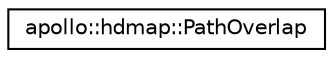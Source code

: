 digraph "Graphical Class Hierarchy"
{
  edge [fontname="Helvetica",fontsize="10",labelfontname="Helvetica",labelfontsize="10"];
  node [fontname="Helvetica",fontsize="10",shape=record];
  rankdir="LR";
  Node1 [label="apollo::hdmap::PathOverlap",height=0.2,width=0.4,color="black", fillcolor="white", style="filled",URL="$structapollo_1_1hdmap_1_1PathOverlap.html"];
}

